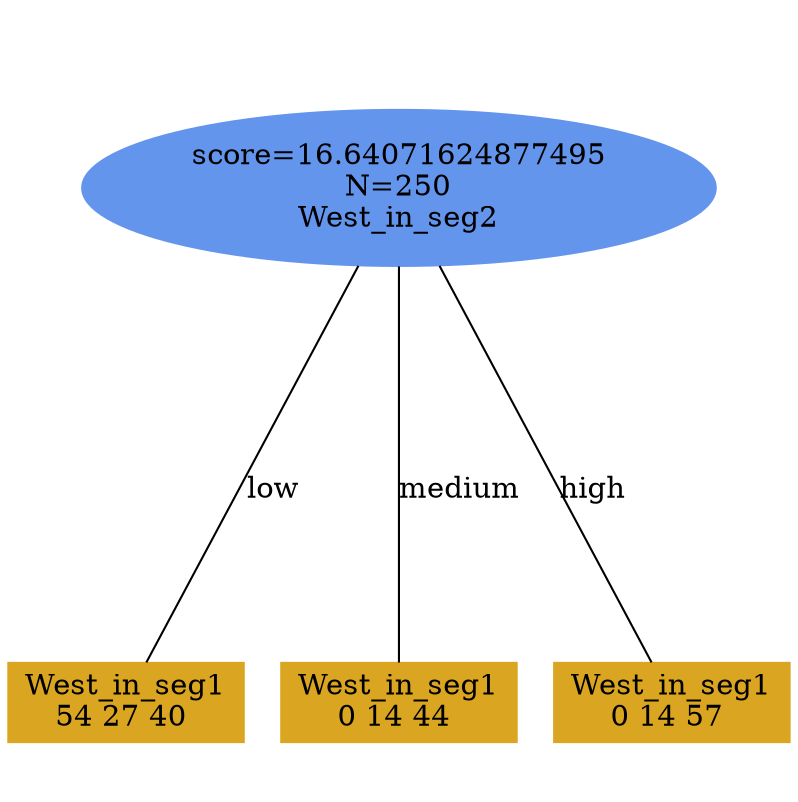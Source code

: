 digraph "DD" {
size = "7.5,10"
ratio=1.0;
center = true;
edge [dir = none];
{ rank = same; node [shape=ellipse, style=filled, color=cornflowerblue];"3924" [label="score=16.64071624877495\nN=250\nWest_in_seg2"];}
{ rank = same; node [shape=box, style=filled, color=goldenrod];"3925" [label="West_in_seg1\n54 27 40 "];}
{ rank = same; node [shape=box, style=filled, color=goldenrod];"3926" [label="West_in_seg1\n0 14 44 "];}
{ rank = same; node [shape=box, style=filled, color=goldenrod];"3927" [label="West_in_seg1\n0 14 57 "];}
"3924" -> "3925" [label = "low"];
"3924" -> "3926" [label = "medium"];
"3924" -> "3927" [label = "high"];

}